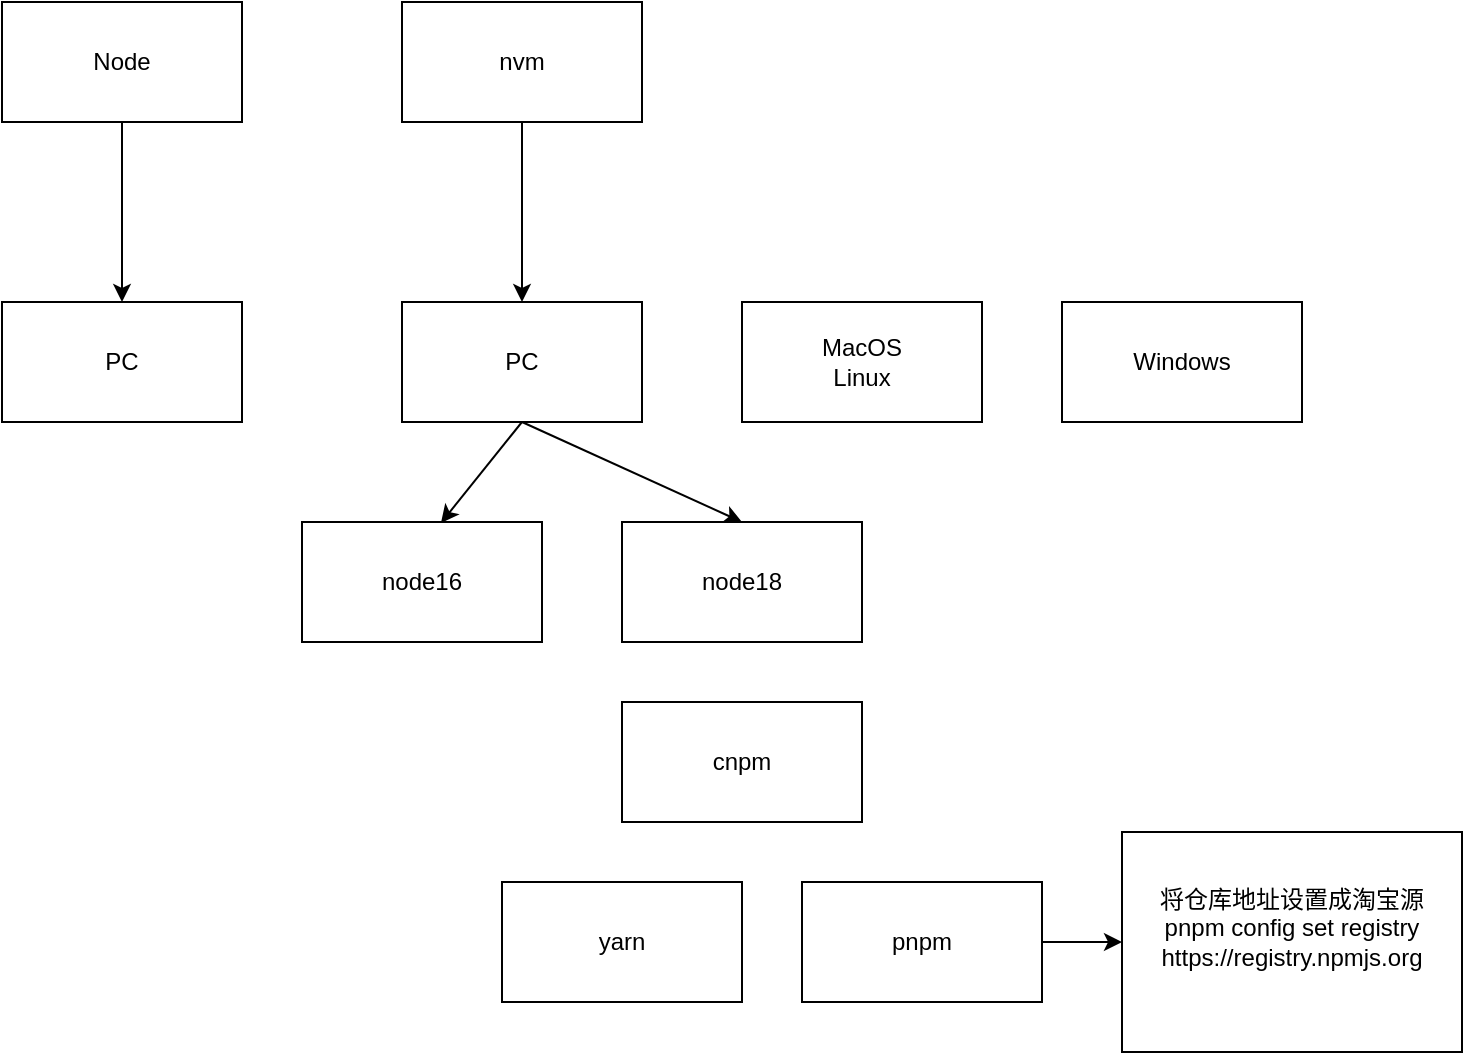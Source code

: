 <mxfile version="24.6.4" type="github">
  <diagram name="第 1 页" id="nAw6x5TdbmoEaB_O09le">
    <mxGraphModel dx="1034" dy="492" grid="1" gridSize="10" guides="1" tooltips="1" connect="1" arrows="1" fold="1" page="1" pageScale="1" pageWidth="827" pageHeight="1169" math="0" shadow="0">
      <root>
        <mxCell id="0" />
        <mxCell id="1" parent="0" />
        <mxCell id="HeDw_MXWGpqRy7UIOLny-3" value="" style="edgeStyle=orthogonalEdgeStyle;rounded=0;orthogonalLoop=1;jettySize=auto;html=1;" edge="1" parent="1" source="HeDw_MXWGpqRy7UIOLny-1" target="HeDw_MXWGpqRy7UIOLny-2">
          <mxGeometry relative="1" as="geometry" />
        </mxCell>
        <mxCell id="HeDw_MXWGpqRy7UIOLny-1" value="Node" style="rounded=0;whiteSpace=wrap;html=1;" vertex="1" parent="1">
          <mxGeometry x="80" y="90" width="120" height="60" as="geometry" />
        </mxCell>
        <mxCell id="HeDw_MXWGpqRy7UIOLny-2" value="PC" style="rounded=0;whiteSpace=wrap;html=1;" vertex="1" parent="1">
          <mxGeometry x="80" y="240" width="120" height="60" as="geometry" />
        </mxCell>
        <mxCell id="HeDw_MXWGpqRy7UIOLny-8" value="" style="edgeStyle=orthogonalEdgeStyle;rounded=0;orthogonalLoop=1;jettySize=auto;html=1;" edge="1" parent="1" source="HeDw_MXWGpqRy7UIOLny-4" target="HeDw_MXWGpqRy7UIOLny-5">
          <mxGeometry relative="1" as="geometry" />
        </mxCell>
        <mxCell id="HeDw_MXWGpqRy7UIOLny-4" value="nvm" style="rounded=0;whiteSpace=wrap;html=1;" vertex="1" parent="1">
          <mxGeometry x="280" y="90" width="120" height="60" as="geometry" />
        </mxCell>
        <mxCell id="HeDw_MXWGpqRy7UIOLny-5" value="PC" style="rounded=0;whiteSpace=wrap;html=1;" vertex="1" parent="1">
          <mxGeometry x="280" y="240" width="120" height="60" as="geometry" />
        </mxCell>
        <mxCell id="HeDw_MXWGpqRy7UIOLny-6" value="node16" style="rounded=0;whiteSpace=wrap;html=1;" vertex="1" parent="1">
          <mxGeometry x="230" y="350" width="120" height="60" as="geometry" />
        </mxCell>
        <mxCell id="HeDw_MXWGpqRy7UIOLny-7" value="node18" style="rounded=0;whiteSpace=wrap;html=1;" vertex="1" parent="1">
          <mxGeometry x="390" y="350" width="120" height="60" as="geometry" />
        </mxCell>
        <mxCell id="HeDw_MXWGpqRy7UIOLny-9" value="" style="endArrow=classic;html=1;rounded=0;entryX=0.579;entryY=0.008;entryDx=0;entryDy=0;entryPerimeter=0;" edge="1" parent="1" target="HeDw_MXWGpqRy7UIOLny-6">
          <mxGeometry width="50" height="50" relative="1" as="geometry">
            <mxPoint x="340" y="300" as="sourcePoint" />
            <mxPoint x="390" y="250" as="targetPoint" />
          </mxGeometry>
        </mxCell>
        <mxCell id="HeDw_MXWGpqRy7UIOLny-10" value="" style="endArrow=classic;html=1;rounded=0;entryX=0.5;entryY=0;entryDx=0;entryDy=0;" edge="1" parent="1" target="HeDw_MXWGpqRy7UIOLny-7">
          <mxGeometry width="50" height="50" relative="1" as="geometry">
            <mxPoint x="340" y="300" as="sourcePoint" />
            <mxPoint x="390" y="250" as="targetPoint" />
          </mxGeometry>
        </mxCell>
        <mxCell id="HeDw_MXWGpqRy7UIOLny-11" value="MacOS&lt;br&gt;Linux" style="rounded=0;whiteSpace=wrap;html=1;" vertex="1" parent="1">
          <mxGeometry x="450" y="240" width="120" height="60" as="geometry" />
        </mxCell>
        <mxCell id="HeDw_MXWGpqRy7UIOLny-12" value="Windows" style="rounded=0;whiteSpace=wrap;html=1;" vertex="1" parent="1">
          <mxGeometry x="610" y="240" width="120" height="60" as="geometry" />
        </mxCell>
        <mxCell id="HeDw_MXWGpqRy7UIOLny-13" value="cnpm" style="rounded=0;whiteSpace=wrap;html=1;" vertex="1" parent="1">
          <mxGeometry x="390" y="440" width="120" height="60" as="geometry" />
        </mxCell>
        <mxCell id="HeDw_MXWGpqRy7UIOLny-14" value="yarn" style="rounded=0;whiteSpace=wrap;html=1;" vertex="1" parent="1">
          <mxGeometry x="330" y="530" width="120" height="60" as="geometry" />
        </mxCell>
        <mxCell id="HeDw_MXWGpqRy7UIOLny-18" value="" style="edgeStyle=orthogonalEdgeStyle;rounded=0;orthogonalLoop=1;jettySize=auto;html=1;" edge="1" parent="1" source="HeDw_MXWGpqRy7UIOLny-15" target="HeDw_MXWGpqRy7UIOLny-16">
          <mxGeometry relative="1" as="geometry" />
        </mxCell>
        <mxCell id="HeDw_MXWGpqRy7UIOLny-15" value="pnpm" style="rounded=0;whiteSpace=wrap;html=1;" vertex="1" parent="1">
          <mxGeometry x="480" y="530" width="120" height="60" as="geometry" />
        </mxCell>
        <mxCell id="HeDw_MXWGpqRy7UIOLny-16" value="将仓库地址设置成淘宝源&lt;br&gt;&lt;div&gt;pnpm config set registry https://registry.npmjs.org&lt;/div&gt;&lt;div&gt;&lt;br&gt;&lt;/div&gt;" style="rounded=0;whiteSpace=wrap;html=1;" vertex="1" parent="1">
          <mxGeometry x="640" y="505" width="170" height="110" as="geometry" />
        </mxCell>
      </root>
    </mxGraphModel>
  </diagram>
</mxfile>
